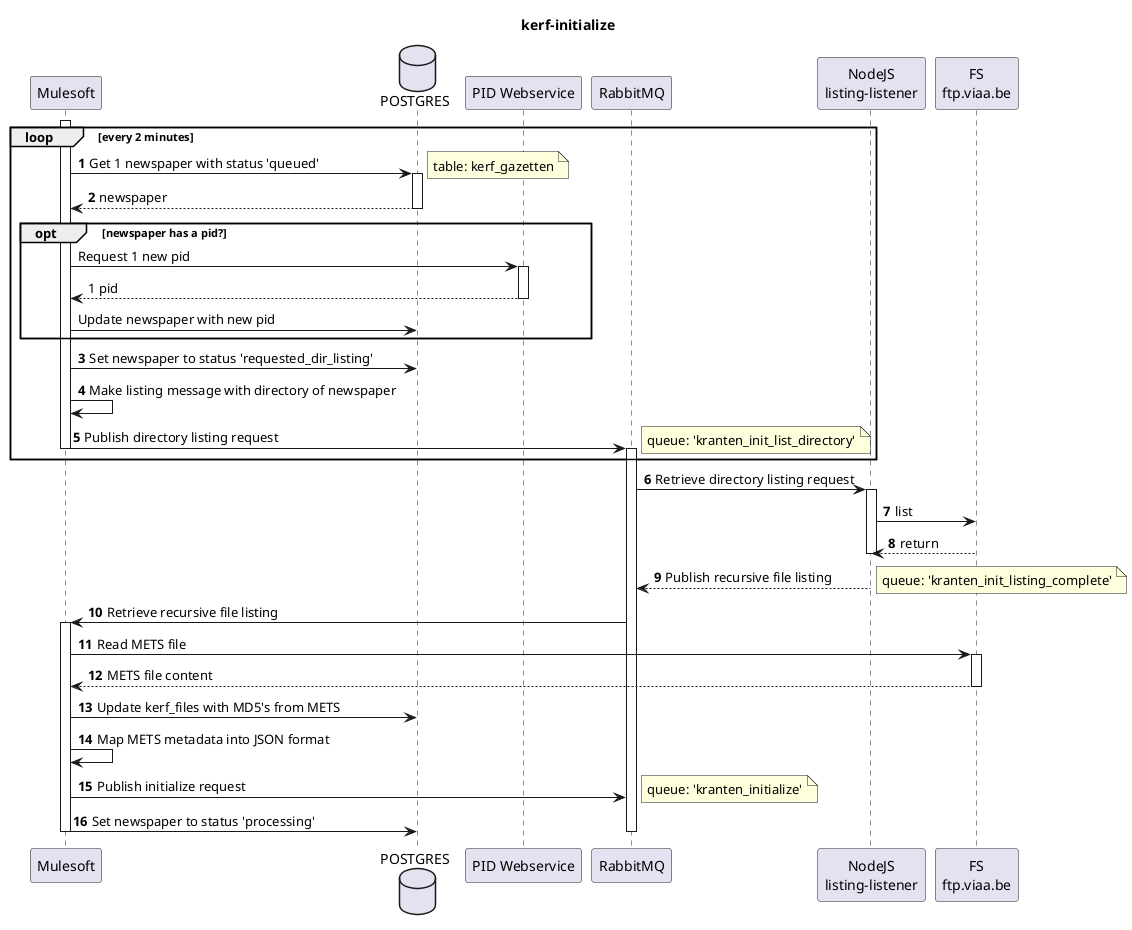 @startuml kerf-initialize
autonumber
title kerf-initialize

participant mule as "Mulesoft"
database db as "POSTGRES"
participant pid as "PID Webservice"
participant rabbit as "RabbitMQ"
participant lister as "NodeJS\nlisting-listener"
participant fs as "FS\nftp.viaa.be"

loop every 2 minutes
    activate mule
    mule -> db: Get 1 newspaper with status 'queued'
    activate db
    note right: table: kerf_gazetten
    mule <-- db: newspaper
    deactivate db
    autonumber stop
    opt newspaper has a pid?
        mule -> pid: Request 1 new pid
        activate pid
        mule <-- pid: 1 pid
        deactivate pid
        mule -> db: Update newspaper with new pid
    end
    autonumber resume
    mule -> db: Set newspaper to status 'requested_dir_listing'
    mule -> mule: Make listing message with directory of newspaper
    mule -> rabbit: Publish directory listing request
    deactivate mule
    activate rabbit
    note right: queue: 'kranten_init_list_directory'
end

rabbit -> lister: Retrieve directory listing request
activate lister
lister -> fs: list
lister <-- fs: return
deactivate lister
rabbit <-- lister: Publish recursive file listing
note right: queue: 'kranten_init_listing_complete'
rabbit -> mule: Retrieve recursive file listing
activate mule
mule -> fs: Read METS file
activate fs
mule <-- fs: METS file content
deactivate fs
mule -> db: Update kerf_files with MD5's from METS
mule -> mule: Map METS metadata into JSON format
mule -> rabbit: Publish initialize request
note right: queue: 'kranten_initialize'
mule -> db: Set newspaper to status 'processing'
deactivate mule
deactivate rabbit
@enduml